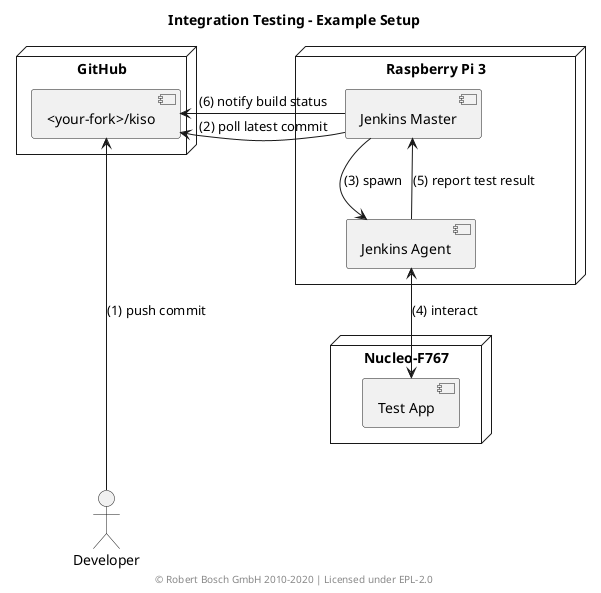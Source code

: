 @startuml

title Integration Testing - Example Setup

node "Nucleo-F767" {
    component "Test App" as testapp
}

node "Raspberry Pi 3" {
    component "Jenkins Master" as jenkins_master
    component "Jenkins Agent" as jenkins_agent
}

node "GitHub" {
    component "<your-fork>/kiso" as fork
}

actor "Developer" as dev

dev --up--> fork : "(1) push commit"
jenkins_master --left--> fork : "(2) poll latest commit"
jenkins_master --left--> fork : "(6) notify build status"
jenkins_master -down-> jenkins_agent : "(3) spawn"
jenkins_master <-down- jenkins_agent : "(5) report test result"
jenkins_agent <-down-> testapp : "(4) interact"

footer © Robert Bosch GmbH 2010-2020 | Licensed under EPL-2.0

@enduml
